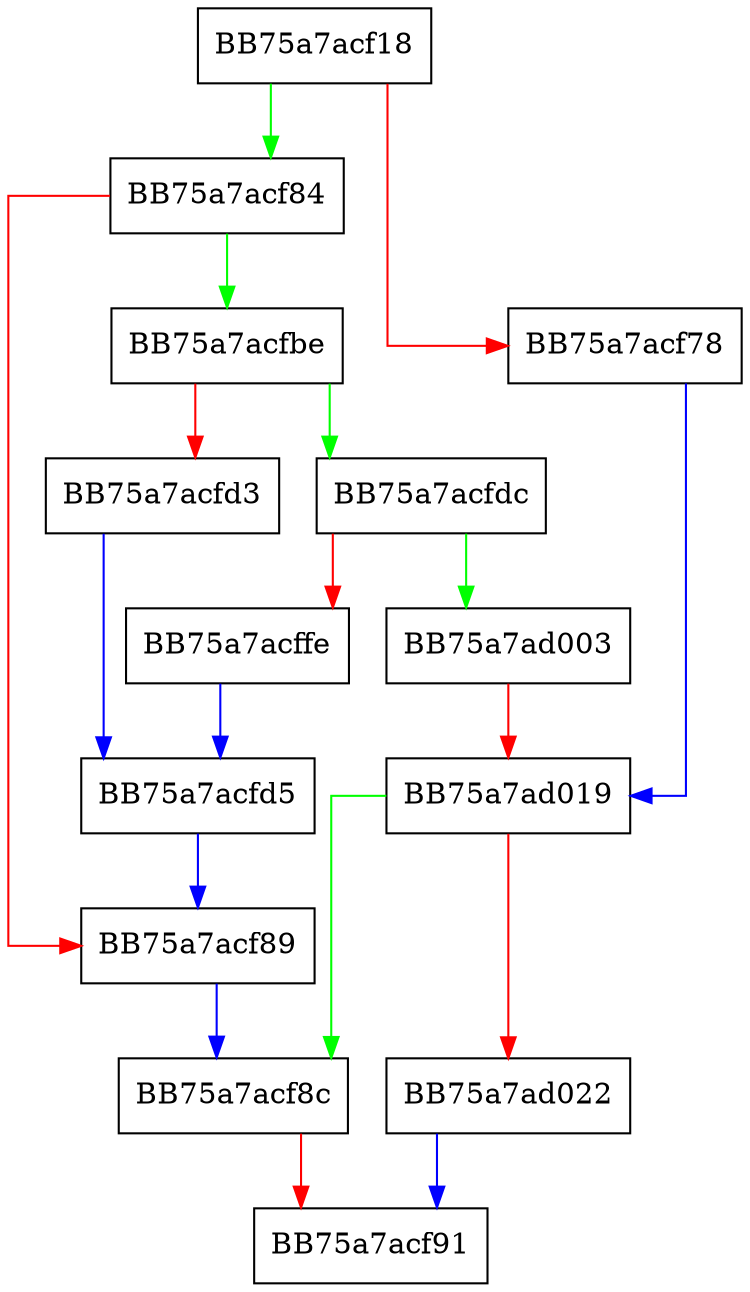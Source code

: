 digraph tzset_nolock {
  node [shape="box"];
  graph [splines=ortho];
  BB75a7acf18 -> BB75a7acf84 [color="green"];
  BB75a7acf18 -> BB75a7acf78 [color="red"];
  BB75a7acf78 -> BB75a7ad019 [color="blue"];
  BB75a7acf84 -> BB75a7acfbe [color="green"];
  BB75a7acf84 -> BB75a7acf89 [color="red"];
  BB75a7acf89 -> BB75a7acf8c [color="blue"];
  BB75a7acf8c -> BB75a7acf91 [color="red"];
  BB75a7acfbe -> BB75a7acfdc [color="green"];
  BB75a7acfbe -> BB75a7acfd3 [color="red"];
  BB75a7acfd3 -> BB75a7acfd5 [color="blue"];
  BB75a7acfd5 -> BB75a7acf89 [color="blue"];
  BB75a7acfdc -> BB75a7ad003 [color="green"];
  BB75a7acfdc -> BB75a7acffe [color="red"];
  BB75a7acffe -> BB75a7acfd5 [color="blue"];
  BB75a7ad003 -> BB75a7ad019 [color="red"];
  BB75a7ad019 -> BB75a7acf8c [color="green"];
  BB75a7ad019 -> BB75a7ad022 [color="red"];
  BB75a7ad022 -> BB75a7acf91 [color="blue"];
}
